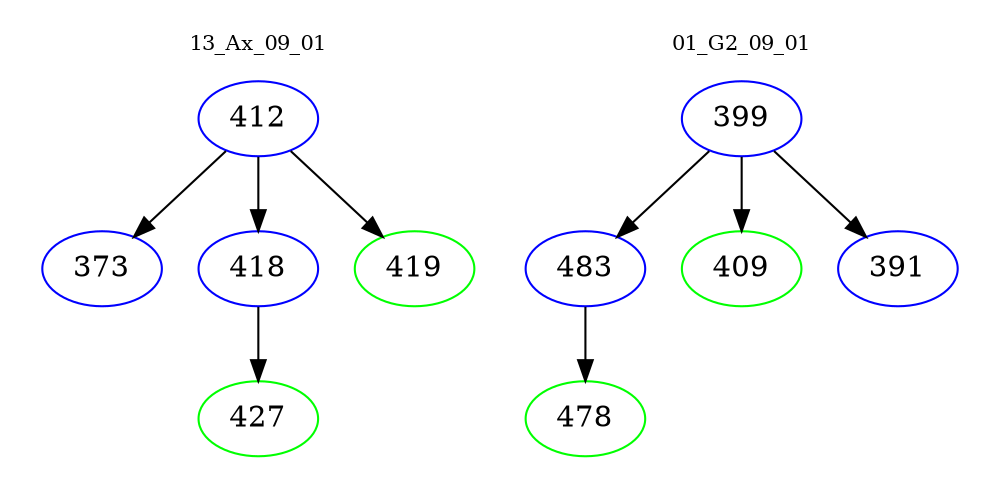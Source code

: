 digraph{
subgraph cluster_0 {
color = white
label = "13_Ax_09_01";
fontsize=10;
T0_412 [label="412", color="blue"]
T0_412 -> T0_373 [color="black"]
T0_373 [label="373", color="blue"]
T0_412 -> T0_418 [color="black"]
T0_418 [label="418", color="blue"]
T0_418 -> T0_427 [color="black"]
T0_427 [label="427", color="green"]
T0_412 -> T0_419 [color="black"]
T0_419 [label="419", color="green"]
}
subgraph cluster_1 {
color = white
label = "01_G2_09_01";
fontsize=10;
T1_399 [label="399", color="blue"]
T1_399 -> T1_483 [color="black"]
T1_483 [label="483", color="blue"]
T1_483 -> T1_478 [color="black"]
T1_478 [label="478", color="green"]
T1_399 -> T1_409 [color="black"]
T1_409 [label="409", color="green"]
T1_399 -> T1_391 [color="black"]
T1_391 [label="391", color="blue"]
}
}
